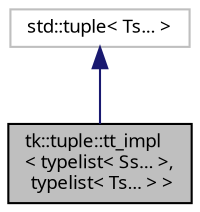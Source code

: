 digraph "tk::tuple::tt_impl&lt; typelist&lt; Ss... &gt;, typelist&lt; Ts... &gt; &gt;"
{
 // INTERACTIVE_SVG=YES
  bgcolor="transparent";
  edge [fontname="sans-serif",fontsize="9",labelfontname="sans-serif",labelfontsize="9"];
  node [fontname="sans-serif",fontsize="9",shape=record];
  Node1 [label="tk::tuple::tt_impl\l\< typelist\< Ss... \>,\l typelist\< Ts... \> \>",height=0.2,width=0.4,color="black", fillcolor="grey75", style="filled", fontcolor="black"];
  Node2 -> Node1 [dir="back",color="midnightblue",fontsize="9",style="solid",fontname="sans-serif"];
  Node2 [label="std::tuple\< Ts... \>",height=0.2,width=0.4,color="grey75"];
}
